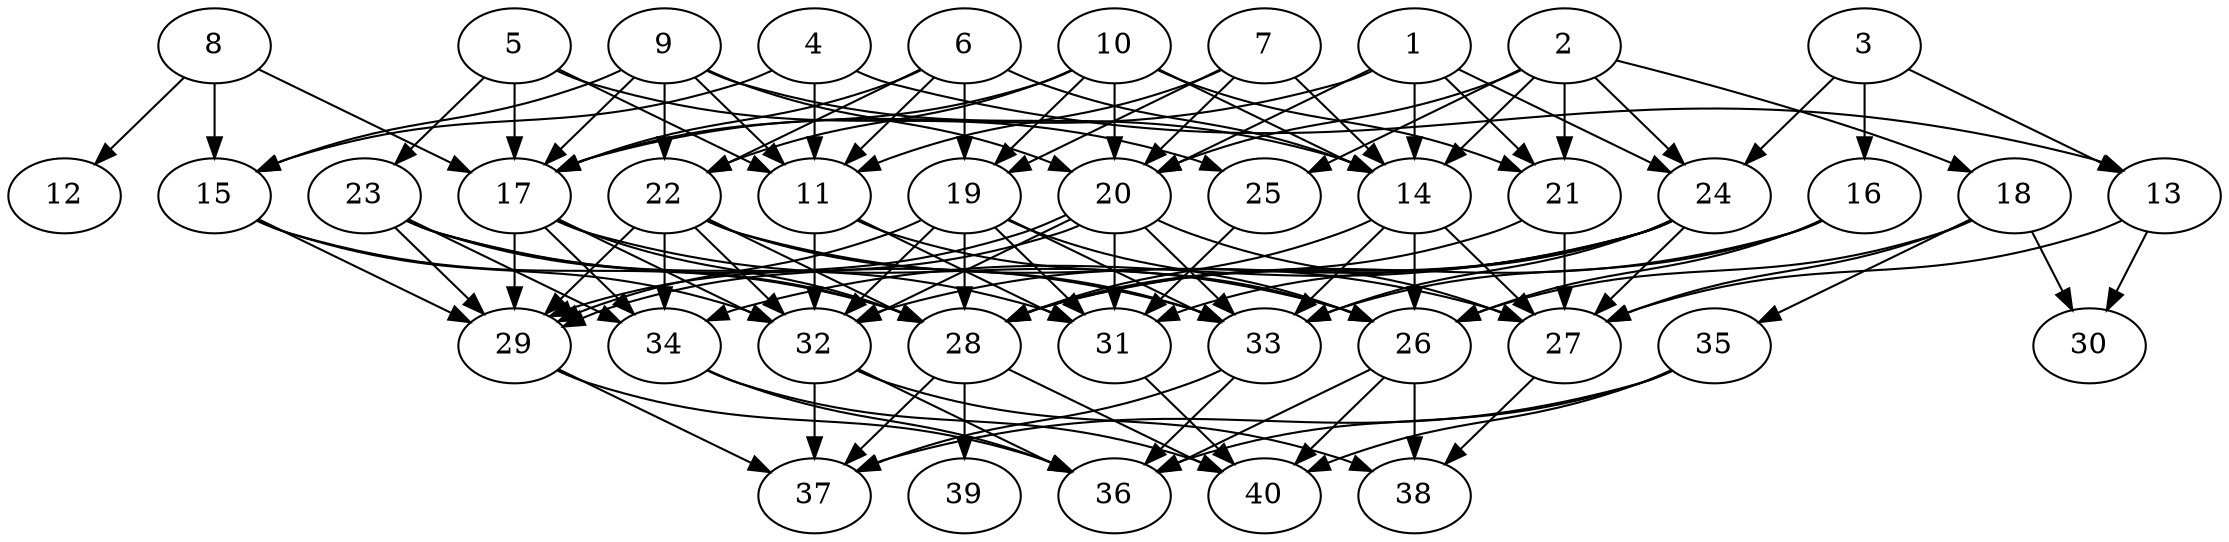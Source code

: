 // DAG automatically generated by daggen at Thu Oct  3 14:06:50 2019
// ./daggen --dot -n 40 --ccr 0.4 --fat 0.7 --regular 0.7 --density 0.6 --mindata 5242880 --maxdata 52428800 
digraph G {
  1 [size="58127360", alpha="0.19", expect_size="23250944"] 
  1 -> 14 [size ="23250944"]
  1 -> 17 [size ="23250944"]
  1 -> 20 [size ="23250944"]
  1 -> 21 [size ="23250944"]
  1 -> 24 [size ="23250944"]
  2 [size="107632640", alpha="0.06", expect_size="43053056"] 
  2 -> 14 [size ="43053056"]
  2 -> 18 [size ="43053056"]
  2 -> 20 [size ="43053056"]
  2 -> 21 [size ="43053056"]
  2 -> 24 [size ="43053056"]
  2 -> 25 [size ="43053056"]
  3 [size="66071040", alpha="0.12", expect_size="26428416"] 
  3 -> 13 [size ="26428416"]
  3 -> 16 [size ="26428416"]
  3 -> 24 [size ="26428416"]
  4 [size="78853120", alpha="0.02", expect_size="31541248"] 
  4 -> 11 [size ="31541248"]
  4 -> 13 [size ="31541248"]
  4 -> 15 [size ="31541248"]
  5 [size="69803520", alpha="0.11", expect_size="27921408"] 
  5 -> 11 [size ="27921408"]
  5 -> 17 [size ="27921408"]
  5 -> 23 [size ="27921408"]
  5 -> 25 [size ="27921408"]
  6 [size="128857600", alpha="0.02", expect_size="51543040"] 
  6 -> 11 [size ="51543040"]
  6 -> 14 [size ="51543040"]
  6 -> 17 [size ="51543040"]
  6 -> 19 [size ="51543040"]
  6 -> 22 [size ="51543040"]
  7 [size="48386560", alpha="0.10", expect_size="19354624"] 
  7 -> 11 [size ="19354624"]
  7 -> 14 [size ="19354624"]
  7 -> 19 [size ="19354624"]
  7 -> 20 [size ="19354624"]
  8 [size="39311360", alpha="0.03", expect_size="15724544"] 
  8 -> 12 [size ="15724544"]
  8 -> 15 [size ="15724544"]
  8 -> 17 [size ="15724544"]
  9 [size="36651520", alpha="0.09", expect_size="14660608"] 
  9 -> 11 [size ="14660608"]
  9 -> 14 [size ="14660608"]
  9 -> 15 [size ="14660608"]
  9 -> 17 [size ="14660608"]
  9 -> 20 [size ="14660608"]
  9 -> 22 [size ="14660608"]
  10 [size="64647680", alpha="0.12", expect_size="25859072"] 
  10 -> 14 [size ="25859072"]
  10 -> 17 [size ="25859072"]
  10 -> 19 [size ="25859072"]
  10 -> 20 [size ="25859072"]
  10 -> 21 [size ="25859072"]
  10 -> 22 [size ="25859072"]
  11 [size="89845760", alpha="0.07", expect_size="35938304"] 
  11 -> 26 [size ="35938304"]
  11 -> 31 [size ="35938304"]
  11 -> 32 [size ="35938304"]
  12 [size="85524480", alpha="0.05", expect_size="34209792"] 
  13 [size="118000640", alpha="0.05", expect_size="47200256"] 
  13 -> 27 [size ="47200256"]
  13 -> 30 [size ="47200256"]
  14 [size="73646080", alpha="0.12", expect_size="29458432"] 
  14 -> 26 [size ="29458432"]
  14 -> 27 [size ="29458432"]
  14 -> 28 [size ="29458432"]
  14 -> 33 [size ="29458432"]
  15 [size="85089280", alpha="0.09", expect_size="34035712"] 
  15 -> 28 [size ="34035712"]
  15 -> 29 [size ="34035712"]
  15 -> 32 [size ="34035712"]
  16 [size="32066560", alpha="0.06", expect_size="12826624"] 
  16 -> 26 [size ="12826624"]
  16 -> 28 [size ="12826624"]
  16 -> 33 [size ="12826624"]
  17 [size="45693440", alpha="0.12", expect_size="18277376"] 
  17 -> 26 [size ="18277376"]
  17 -> 28 [size ="18277376"]
  17 -> 29 [size ="18277376"]
  17 -> 32 [size ="18277376"]
  17 -> 34 [size ="18277376"]
  18 [size="105331200", alpha="0.17", expect_size="42132480"] 
  18 -> 26 [size ="42132480"]
  18 -> 27 [size ="42132480"]
  18 -> 30 [size ="42132480"]
  18 -> 35 [size ="42132480"]
  19 [size="125949440", alpha="0.10", expect_size="50379776"] 
  19 -> 26 [size ="50379776"]
  19 -> 28 [size ="50379776"]
  19 -> 29 [size ="50379776"]
  19 -> 31 [size ="50379776"]
  19 -> 32 [size ="50379776"]
  19 -> 33 [size ="50379776"]
  20 [size="62878720", alpha="0.00", expect_size="25151488"] 
  20 -> 27 [size ="25151488"]
  20 -> 29 [size ="25151488"]
  20 -> 29 [size ="25151488"]
  20 -> 31 [size ="25151488"]
  20 -> 32 [size ="25151488"]
  20 -> 33 [size ="25151488"]
  21 [size="18068480", alpha="0.18", expect_size="7227392"] 
  21 -> 27 [size ="7227392"]
  21 -> 28 [size ="7227392"]
  22 [size="57210880", alpha="0.12", expect_size="22884352"] 
  22 -> 27 [size ="22884352"]
  22 -> 28 [size ="22884352"]
  22 -> 29 [size ="22884352"]
  22 -> 32 [size ="22884352"]
  22 -> 33 [size ="22884352"]
  22 -> 34 [size ="22884352"]
  23 [size="88870400", alpha="0.16", expect_size="35548160"] 
  23 -> 28 [size ="35548160"]
  23 -> 29 [size ="35548160"]
  23 -> 31 [size ="35548160"]
  23 -> 33 [size ="35548160"]
  23 -> 34 [size ="35548160"]
  24 [size="119357440", alpha="0.10", expect_size="47742976"] 
  24 -> 27 [size ="47742976"]
  24 -> 28 [size ="47742976"]
  24 -> 31 [size ="47742976"]
  24 -> 32 [size ="47742976"]
  24 -> 33 [size ="47742976"]
  24 -> 34 [size ="47742976"]
  25 [size="73538560", alpha="0.14", expect_size="29415424"] 
  25 -> 31 [size ="29415424"]
  26 [size="127354880", alpha="0.17", expect_size="50941952"] 
  26 -> 36 [size ="50941952"]
  26 -> 38 [size ="50941952"]
  26 -> 40 [size ="50941952"]
  27 [size="42378240", alpha="0.07", expect_size="16951296"] 
  27 -> 38 [size ="16951296"]
  28 [size="113354240", alpha="0.01", expect_size="45341696"] 
  28 -> 37 [size ="45341696"]
  28 -> 39 [size ="45341696"]
  28 -> 40 [size ="45341696"]
  29 [size="94842880", alpha="0.19", expect_size="37937152"] 
  29 -> 36 [size ="37937152"]
  29 -> 37 [size ="37937152"]
  30 [size="34101760", alpha="0.05", expect_size="13640704"] 
  31 [size="35159040", alpha="0.05", expect_size="14063616"] 
  31 -> 40 [size ="14063616"]
  32 [size="25075200", alpha="0.17", expect_size="10030080"] 
  32 -> 36 [size ="10030080"]
  32 -> 37 [size ="10030080"]
  32 -> 38 [size ="10030080"]
  33 [size="98375680", alpha="0.07", expect_size="39350272"] 
  33 -> 36 [size ="39350272"]
  33 -> 37 [size ="39350272"]
  34 [size="72094720", alpha="0.07", expect_size="28837888"] 
  34 -> 36 [size ="28837888"]
  34 -> 40 [size ="28837888"]
  35 [size="129948160", alpha="0.19", expect_size="51979264"] 
  35 -> 36 [size ="51979264"]
  35 -> 37 [size ="51979264"]
  35 -> 40 [size ="51979264"]
  36 [size="92700160", alpha="0.14", expect_size="37080064"] 
  37 [size="76101120", alpha="0.15", expect_size="30440448"] 
  38 [size="115432960", alpha="0.12", expect_size="46173184"] 
  39 [size="118937600", alpha="0.07", expect_size="47575040"] 
  40 [size="110156800", alpha="0.11", expect_size="44062720"] 
}
